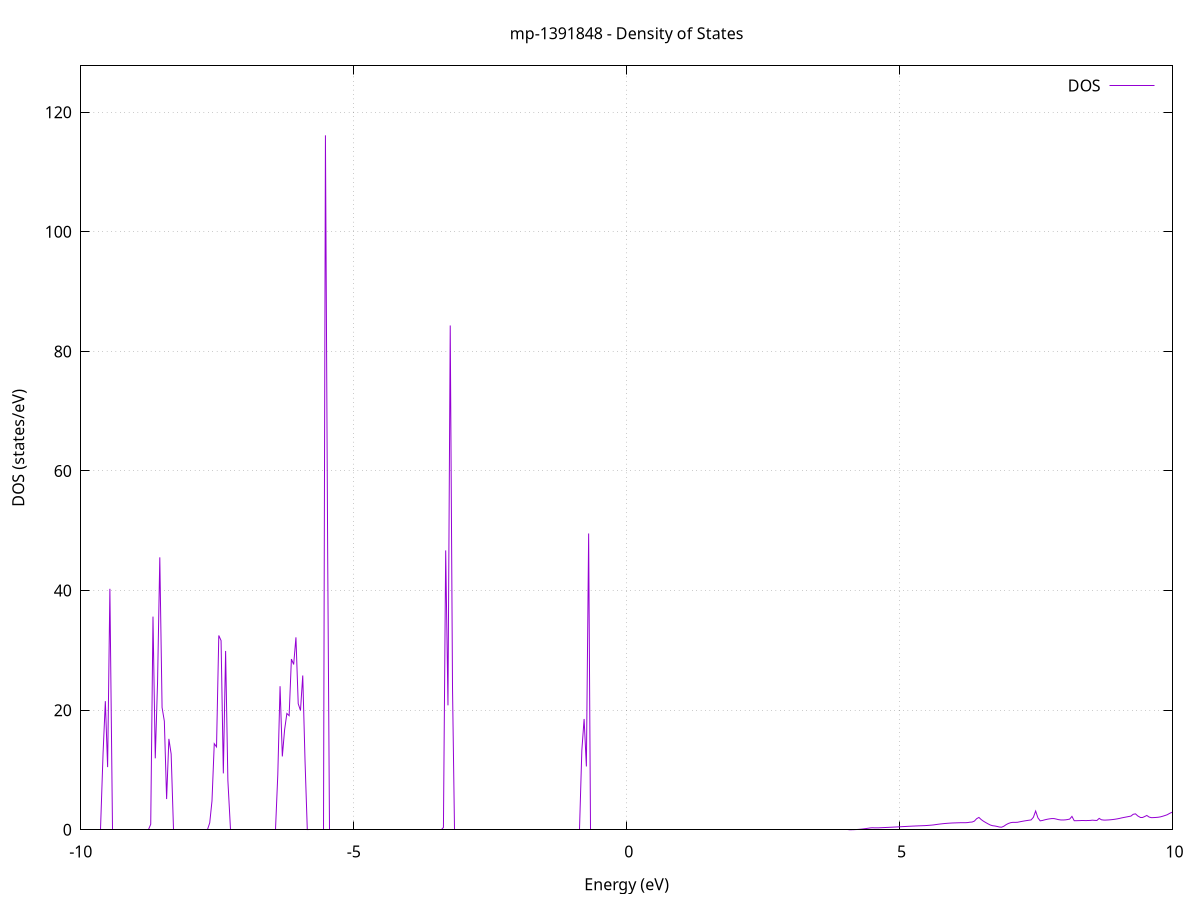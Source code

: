 set title 'mp-1391848 - Density of States'
set xlabel 'Energy (eV)'
set ylabel 'DOS (states/eV)'
set grid
set xrange [-10:10]
set yrange [0:127.742]
set xzeroaxis lt -1
set terminal png size 800,600
set output 'mp-1391848_dos_gnuplot.png'
plot '-' using 1:2 with lines title 'DOS'
-53.695600 0.000000
-53.654000 0.000000
-53.612500 0.000000
-53.570900 0.000000
-53.529300 0.000000
-53.487700 0.000000
-53.446200 0.000000
-53.404600 0.000000
-53.363000 0.000000
-53.321500 0.000000
-53.279900 0.000000
-53.238300 0.000000
-53.196800 0.000000
-53.155200 0.000000
-53.113600 0.000000
-53.072100 0.000000
-53.030500 0.000000
-52.988900 0.000000
-52.947400 0.000000
-52.905800 0.000000
-52.864200 0.000000
-52.822700 0.000000
-52.781100 0.000000
-52.739500 0.000000
-52.698000 0.000000
-52.656400 0.000000
-52.614800 0.000000
-52.573200 0.000000
-52.531700 0.000000
-52.490100 0.000000
-52.448500 0.000000
-52.407000 0.000000
-52.365400 0.000000
-52.323800 0.000000
-52.282300 0.000000
-52.240700 0.000000
-52.199100 0.000000
-52.157600 0.000000
-52.116000 0.000000
-52.074400 0.000000
-52.032900 0.000000
-51.991300 0.000000
-51.949700 0.000000
-51.908200 0.000000
-51.866600 0.000000
-51.825000 0.000000
-51.783500 0.000000
-51.741900 0.000000
-51.700300 0.000000
-51.658700 0.000000
-51.617200 0.000000
-51.575600 0.000000
-51.534000 0.000000
-51.492500 0.000000
-51.450900 0.000000
-51.409300 0.000000
-51.367800 0.000000
-51.326200 0.000000
-51.284600 0.000000
-51.243100 0.000000
-51.201500 0.000000
-51.159900 0.000000
-51.118400 0.000000
-51.076800 0.000000
-51.035200 0.000000
-50.993700 0.000000
-50.952100 0.000000
-50.910500 0.000000
-50.869000 0.000000
-50.827400 0.000000
-50.785800 0.000000
-50.744200 0.000000
-50.702700 0.000000
-50.661100 0.000000
-50.619500 0.000000
-50.578000 0.000000
-50.536400 0.000000
-50.494800 0.000000
-50.453300 0.000000
-50.411700 0.000000
-50.370100 0.000000
-50.328600 0.000000
-50.287000 0.000000
-50.245400 0.000000
-50.203900 0.000000
-50.162300 0.000000
-50.120700 0.000000
-50.079200 0.000000
-50.037600 0.000000
-49.996000 0.000000
-49.954500 0.000000
-49.912900 0.000000
-49.871300 0.000000
-49.829700 0.000000
-49.788200 0.000000
-49.746600 0.000000
-49.705000 0.000000
-49.663500 0.000000
-49.621900 0.000000
-49.580300 0.000000
-49.538800 0.000000
-49.497200 0.000000
-49.455600 0.000000
-49.414100 0.000000
-49.372500 0.000000
-49.330900 0.000000
-49.289400 0.000000
-49.247800 0.000000
-49.206200 0.000000
-49.164700 0.000000
-49.123100 0.000000
-49.081500 0.000000
-49.040000 0.000000
-48.998400 0.000000
-48.956800 0.000000
-48.915200 0.000000
-48.873700 0.000000
-48.832100 0.000000
-48.790500 0.000000
-48.749000 0.000000
-48.707400 0.000000
-48.665800 0.000000
-48.624300 0.000000
-48.582700 0.000000
-48.541100 0.000000
-48.499600 0.000000
-48.458000 0.000000
-48.416400 0.000000
-48.374900 0.000000
-48.333300 0.000000
-48.291700 0.000000
-48.250200 0.000000
-48.208600 0.000000
-48.167000 0.000000
-48.125500 0.000000
-48.083900 0.000000
-48.042300 0.000000
-48.000700 0.000000
-47.959200 0.000000
-47.917600 0.000000
-47.876000 0.000000
-47.834500 0.000000
-47.792900 0.000000
-47.751300 0.000000
-47.709800 0.000000
-47.668200 0.000000
-47.626600 0.000000
-47.585100 0.000000
-47.543500 0.000000
-47.501900 0.000000
-47.460400 0.000000
-47.418800 0.000000
-47.377200 0.000000
-47.335700 0.000000
-47.294100 0.000000
-47.252500 0.000000
-47.211000 0.000000
-47.169400 0.000000
-47.127800 0.000000
-47.086200 0.000000
-47.044700 0.000000
-47.003100 0.000000
-46.961500 0.000000
-46.920000 0.000000
-46.878400 0.000000
-46.836800 0.000000
-46.795300 0.000000
-46.753700 0.000000
-46.712100 0.000000
-46.670600 0.000000
-46.629000 0.000000
-46.587400 0.000000
-46.545900 0.000000
-46.504300 0.000000
-46.462700 0.000000
-46.421200 0.000000
-46.379600 0.000000
-46.338000 0.000000
-46.296500 0.000000
-46.254900 0.000000
-46.213300 0.000000
-46.171700 0.000000
-46.130200 0.000000
-46.088600 0.000000
-46.047000 0.000000
-46.005500 0.000000
-45.963900 0.000000
-45.922300 0.000000
-45.880800 0.000000
-45.839200 0.000000
-45.797600 0.000000
-45.756100 0.000000
-45.714500 0.000000
-45.672900 0.000000
-45.631400 0.000000
-45.589800 0.000000
-45.548200 0.000000
-45.506700 0.000000
-45.465100 0.000000
-45.423500 0.000000
-45.382000 0.000000
-45.340400 0.000000
-45.298800 0.000000
-45.257200 0.000000
-45.215700 0.000000
-45.174100 0.000000
-45.132500 0.000000
-45.091000 0.000000
-45.049400 0.000000
-45.007800 0.000000
-44.966300 0.000000
-44.924700 0.000000
-44.883100 0.000000
-44.841600 0.000000
-44.800000 0.000000
-44.758400 0.000000
-44.716900 0.000000
-44.675300 0.000000
-44.633700 0.000000
-44.592200 0.000000
-44.550600 0.000000
-44.509000 0.000000
-44.467500 0.000000
-44.425900 0.000000
-44.384300 0.000000
-44.342700 0.000000
-44.301200 0.000000
-44.259600 0.000000
-44.218000 0.000000
-44.176500 0.000000
-44.134900 0.000000
-44.093300 0.000000
-44.051800 0.000000
-44.010200 0.000000
-43.968600 0.000000
-43.927100 0.000000
-43.885500 0.000000
-43.843900 0.000000
-43.802400 0.000000
-43.760800 0.000000
-43.719200 0.000000
-43.677700 0.000000
-43.636100 0.000000
-43.594500 0.000000
-43.553000 0.000000
-43.511400 0.000000
-43.469800 0.000000
-43.428200 0.000000
-43.386700 0.000000
-43.345100 0.000000
-43.303500 0.000000
-43.262000 0.000000
-43.220400 0.000000
-43.178800 0.000000
-43.137300 0.000000
-43.095700 0.000000
-43.054100 0.000000
-43.012600 0.000000
-42.971000 0.000000
-42.929400 0.000000
-42.887900 0.000000
-42.846300 0.000000
-42.804700 0.000000
-42.763200 0.000000
-42.721600 0.000000
-42.680000 0.000000
-42.638500 0.000000
-42.596900 0.000000
-42.555300 0.000000
-42.513700 0.000000
-42.472200 0.000000
-42.430600 0.000000
-42.389000 0.000000
-42.347500 0.000000
-42.305900 0.000000
-42.264300 0.000000
-42.222800 0.000000
-42.181200 0.000000
-42.139600 0.000000
-42.098100 0.000000
-42.056500 0.000000
-42.014900 0.000000
-41.973400 0.000000
-41.931800 0.000000
-41.890200 0.000000
-41.848700 0.000000
-41.807100 0.000000
-41.765500 0.000000
-41.724000 0.000000
-41.682400 0.000000
-41.640800 0.000000
-41.599200 0.000000
-41.557700 0.000000
-41.516100 0.000000
-41.474500 0.000000
-41.433000 0.000000
-41.391400 0.000000
-41.349800 0.000000
-41.308300 0.000000
-41.266700 0.000000
-41.225100 0.000000
-41.183600 0.000000
-41.142000 0.000000
-41.100400 0.000000
-41.058900 0.000000
-41.017300 0.000000
-40.975700 0.000000
-40.934200 0.000000
-40.892600 0.000000
-40.851000 0.000000
-40.809500 0.000000
-40.767900 0.000000
-40.726300 0.000000
-40.684700 0.000000
-40.643200 0.000000
-40.601600 0.000000
-40.560000 0.000000
-40.518500 0.000000
-40.476900 0.000000
-40.435300 0.000000
-40.393800 0.000000
-40.352200 0.000000
-40.310600 0.000000
-40.269100 0.000000
-40.227500 0.000000
-40.185900 0.000000
-40.144400 0.000000
-40.102800 0.000000
-40.061200 0.000000
-40.019700 0.000000
-39.978100 0.000000
-39.936500 0.000000
-39.895000 0.000000
-39.853400 0.000000
-39.811800 0.000000
-39.770300 0.000000
-39.728700 0.000000
-39.687100 0.000000
-39.645500 0.000000
-39.604000 0.000000
-39.562400 0.000000
-39.520800 0.000000
-39.479300 0.000000
-39.437700 0.000000
-39.396100 0.000000
-39.354600 0.000000
-39.313000 0.000000
-39.271400 0.000000
-39.229900 0.000000
-39.188300 0.000000
-39.146700 0.000000
-39.105200 0.000000
-39.063600 0.000000
-39.022000 0.000000
-38.980500 0.000000
-38.938900 0.000000
-38.897300 0.000000
-38.855800 0.000000
-38.814200 0.000000
-38.772600 0.000000
-38.731000 0.000000
-38.689500 0.000000
-38.647900 0.000000
-38.606300 0.000000
-38.564800 0.000000
-38.523200 0.000000
-38.481600 0.000000
-38.440100 0.000000
-38.398500 0.000000
-38.356900 0.000000
-38.315400 0.000000
-38.273800 0.000000
-38.232200 0.000000
-38.190700 0.000000
-38.149100 0.000000
-38.107500 0.000000
-38.066000 0.000000
-38.024400 0.000000
-37.982800 0.000000
-37.941300 0.000000
-37.899700 0.000000
-37.858100 0.000000
-37.816500 0.000000
-37.775000 0.000000
-37.733400 0.000000
-37.691800 0.000000
-37.650300 0.000000
-37.608700 0.000000
-37.567100 0.000000
-37.525600 0.000000
-37.484000 0.000000
-37.442400 0.000000
-37.400900 0.000000
-37.359300 0.000000
-37.317700 0.000000
-37.276200 0.000000
-37.234600 0.000000
-37.193000 0.000000
-37.151500 0.000000
-37.109900 0.000000
-37.068300 0.000000
-37.026800 0.000000
-36.985200 0.000000
-36.943600 0.000000
-36.902000 0.000000
-36.860500 0.000000
-36.818900 0.000000
-36.777300 0.000000
-36.735800 0.000000
-36.694200 0.000000
-36.652600 0.000000
-36.611100 0.000000
-36.569500 0.000000
-36.527900 0.000000
-36.486400 0.000000
-36.444800 0.000000
-36.403200 0.000000
-36.361700 0.000000
-36.320100 0.000000
-36.278500 0.000000
-36.237000 0.000000
-36.195400 0.000000
-36.153800 0.000000
-36.112300 0.000000
-36.070700 0.000000
-36.029100 0.000000
-35.987500 0.000000
-35.946000 0.000000
-35.904400 0.000000
-35.862800 0.000000
-35.821300 0.000000
-35.779700 0.000000
-35.738100 0.000000
-35.696600 0.000000
-35.655000 0.000000
-35.613400 0.000000
-35.571900 0.000000
-35.530300 0.000000
-35.488700 0.000000
-35.447200 0.000000
-35.405600 0.000000
-35.364000 0.000000
-35.322500 0.000000
-35.280900 0.000000
-35.239300 0.000000
-35.197800 0.000000
-35.156200 0.000000
-35.114600 0.000000
-35.073000 0.000000
-35.031500 0.000000
-34.989900 0.000000
-34.948300 0.000000
-34.906800 0.000000
-34.865200 0.000000
-34.823600 0.000000
-34.782100 0.000000
-34.740500 0.000000
-34.698900 0.000000
-34.657400 0.000000
-34.615800 0.000000
-34.574200 0.000000
-34.532700 0.000000
-34.491100 0.000000
-34.449500 0.000000
-34.408000 0.000000
-34.366400 0.000000
-34.324800 0.000000
-34.283300 0.000000
-34.241700 0.000000
-34.200100 0.000000
-34.158500 0.000000
-34.117000 0.000000
-34.075400 0.000000
-34.033800 0.000000
-33.992300 0.000000
-33.950700 0.000000
-33.909100 0.000000
-33.867600 0.000000
-33.826000 0.000000
-33.784400 0.000000
-33.742900 0.000000
-33.701300 0.000000
-33.659700 0.000000
-33.618200 0.000000
-33.576600 0.000000
-33.535000 0.000000
-33.493500 0.000000
-33.451900 0.000000
-33.410300 0.000000
-33.368800 0.000000
-33.327200 0.000000
-33.285600 0.000000
-33.244000 0.000000
-33.202500 0.000000
-33.160900 0.000000
-33.119300 0.000000
-33.077800 0.000000
-33.036200 0.000000
-32.994600 0.000000
-32.953100 0.000000
-32.911500 0.000000
-32.869900 0.000000
-32.828400 0.000000
-32.786800 0.000000
-32.745200 0.000000
-32.703700 0.000000
-32.662100 0.000000
-32.620500 0.000000
-32.579000 0.000000
-32.537400 0.000000
-32.495800 0.000000
-32.454300 0.000000
-32.412700 0.000000
-32.371100 0.000000
-32.329500 0.000000
-32.288000 0.000000
-32.246400 0.000000
-32.204800 0.000000
-32.163300 0.000000
-32.121700 0.000000
-32.080100 0.000000
-32.038600 0.000000
-31.997000 0.000000
-31.955400 0.000000
-31.913900 0.000000
-31.872300 0.000000
-31.830700 0.000000
-31.789200 0.000000
-31.747600 0.000000
-31.706000 0.000000
-31.664500 0.000000
-31.622900 0.000000
-31.581300 0.000000
-31.539800 0.000000
-31.498200 0.000000
-31.456600 0.000000
-31.415000 0.000000
-31.373500 0.000000
-31.331900 0.000000
-31.290300 0.000000
-31.248800 0.000000
-31.207200 0.000000
-31.165600 0.000000
-31.124100 0.000000
-31.082500 0.000000
-31.040900 0.000000
-30.999400 0.000000
-30.957800 0.000000
-30.916200 0.000000
-30.874700 0.000000
-30.833100 0.000000
-30.791500 0.000000
-30.750000 0.000000
-30.708400 0.000000
-30.666800 0.000000
-30.625300 0.000000
-30.583700 0.000000
-30.542100 0.000000
-30.500500 0.000000
-30.459000 0.000000
-30.417400 0.000000
-30.375800 0.000000
-30.334300 0.000000
-30.292700 0.000000
-30.251100 0.000000
-30.209600 0.000000
-30.168000 0.000000
-30.126400 0.000000
-30.084900 0.000000
-30.043300 0.000000
-30.001700 0.000000
-29.960200 0.000000
-29.918600 0.000000
-29.877000 0.000000
-29.835500 0.000000
-29.793900 0.000000
-29.752300 0.000000
-29.710800 0.000000
-29.669200 0.000000
-29.627600 0.000000
-29.586000 0.000000
-29.544500 0.000000
-29.502900 0.000000
-29.461300 0.000000
-29.419800 0.000000
-29.378200 0.000000
-29.336600 0.000000
-29.295100 0.000000
-29.253500 0.000000
-29.211900 0.000000
-29.170400 0.000000
-29.128800 0.000000
-29.087200 0.000000
-29.045700 0.000000
-29.004100 0.000000
-28.962500 0.000000
-28.921000 0.000000
-28.879400 0.000000
-28.837800 0.000000
-28.796300 0.000000
-28.754700 0.000000
-28.713100 0.000000
-28.671500 0.000000
-28.630000 0.000000
-28.588400 0.000000
-28.546800 0.000000
-28.505300 0.000000
-28.463700 0.000000
-28.422100 0.000000
-28.380600 0.000000
-28.339000 0.000000
-28.297400 0.000000
-28.255900 0.000000
-28.214300 0.000000
-28.172700 0.000000
-28.131200 0.000000
-28.089600 0.000000
-28.048000 0.000000
-28.006500 0.000000
-27.964900 0.000000
-27.923300 0.000000
-27.881800 0.000000
-27.840200 0.000000
-27.798600 0.000000
-27.757000 0.000000
-27.715500 0.000000
-27.673900 0.000000
-27.632300 0.000000
-27.590800 0.000000
-27.549200 0.000000
-27.507600 0.000000
-27.466100 0.000000
-27.424500 0.000000
-27.382900 0.000000
-27.341400 0.000000
-27.299800 0.000000
-27.258200 0.000000
-27.216700 0.000000
-27.175100 0.000000
-27.133500 0.000000
-27.092000 0.000000
-27.050400 0.000000
-27.008800 0.000000
-26.967300 0.000000
-26.925700 0.000000
-26.884100 0.000000
-26.842500 0.000000
-26.801000 0.000000
-26.759400 0.000000
-26.717800 0.000000
-26.676300 0.000000
-26.634700 0.000000
-26.593100 0.000000
-26.551600 0.000000
-26.510000 0.000000
-26.468400 0.000000
-26.426900 0.000000
-26.385300 0.000000
-26.343700 0.000000
-26.302200 0.000000
-26.260600 0.000000
-26.219000 0.000000
-26.177500 6.911100
-26.135900 44.151900
-26.094300 0.000000
-26.052800 0.000000
-26.011200 0.000000
-25.969600 0.000000
-25.928000 0.000000
-25.886500 0.000000
-25.844900 0.000000
-25.803300 0.000000
-25.761800 0.000000
-25.720200 0.000000
-25.678600 0.000000
-25.637100 0.000000
-25.595500 55.895100
-25.553900 0.000000
-25.512400 0.000000
-25.470800 0.000000
-25.429200 0.000000
-25.387700 0.000000
-25.346100 25.539200
-25.304500 81.131500
-25.263000 0.000000
-25.221400 0.000000
-25.179800 0.000000
-25.138300 0.000000
-25.096700 0.000000
-25.055100 0.000000
-25.013500 0.000000
-24.972000 0.000000
-24.930400 0.000000
-24.888800 0.000000
-24.847300 0.000000
-24.805700 0.000000
-24.764100 0.000000
-24.722600 0.000000
-24.681000 0.000000
-24.639400 0.000000
-24.597900 0.000000
-24.556300 0.000000
-24.514700 0.000000
-24.473200 0.000000
-24.431600 0.000000
-24.390000 0.000000
-24.348500 0.000000
-24.306900 0.000000
-24.265300 0.000000
-24.223800 0.000000
-24.182200 0.000000
-24.140600 0.000000
-24.099000 0.000000
-24.057500 0.000000
-24.015900 0.000000
-23.974300 0.000000
-23.932800 0.000000
-23.891200 0.000000
-23.849600 0.000000
-23.808100 0.000000
-23.766500 0.000000
-23.724900 0.000000
-23.683400 0.000000
-23.641800 0.000000
-23.600200 0.000000
-23.558700 0.000000
-23.517100 0.000000
-23.475500 0.000000
-23.434000 0.000000
-23.392400 0.000000
-23.350800 0.000000
-23.309300 0.000000
-23.267700 0.000000
-23.226100 0.000000
-23.184500 0.000000
-23.143000 0.000000
-23.101400 0.000000
-23.059800 0.000000
-23.018300 0.000000
-22.976700 0.000000
-22.935100 0.000000
-22.893600 0.000000
-22.852000 0.000000
-22.810400 0.000000
-22.768900 0.000000
-22.727300 0.000000
-22.685700 0.000000
-22.644200 0.000000
-22.602600 0.000000
-22.561000 0.000000
-22.519500 0.000000
-22.477900 0.000000
-22.436300 0.000000
-22.394800 0.000000
-22.353200 0.000000
-22.311600 0.000000
-22.270000 0.000000
-22.228500 0.000000
-22.186900 0.000000
-22.145300 0.000000
-22.103800 0.000000
-22.062200 0.000000
-22.020600 0.000000
-21.979100 0.000000
-21.937500 0.000000
-21.895900 0.000000
-21.854400 0.000000
-21.812800 0.000000
-21.771200 0.000000
-21.729700 0.000000
-21.688100 0.000000
-21.646500 0.000000
-21.605000 0.000000
-21.563400 0.000000
-21.521800 0.000000
-21.480300 0.000000
-21.438700 0.000000
-21.397100 0.000000
-21.355500 0.000000
-21.314000 0.000000
-21.272400 0.000000
-21.230800 0.000000
-21.189300 0.000000
-21.147700 0.000000
-21.106100 0.000000
-21.064600 0.000000
-21.023000 0.000000
-20.981400 0.000000
-20.939900 0.000000
-20.898300 0.000000
-20.856700 0.000000
-20.815200 0.000000
-20.773600 0.000000
-20.732000 0.000000
-20.690500 0.000000
-20.648900 0.000000
-20.607300 0.000000
-20.565800 0.000000
-20.524200 0.000000
-20.482600 0.000000
-20.441000 0.000000
-20.399500 0.000000
-20.357900 0.000000
-20.316300 0.000000
-20.274800 0.000000
-20.233200 0.000000
-20.191600 0.000000
-20.150100 0.000000
-20.108500 0.000000
-20.066900 0.000000
-20.025400 0.000000
-19.983800 0.000000
-19.942200 0.000000
-19.900700 0.000000
-19.859100 0.000000
-19.817500 0.000000
-19.776000 0.000000
-19.734400 0.000000
-19.692800 0.000000
-19.651300 0.000000
-19.609700 0.000000
-19.568100 0.000000
-19.526500 0.000000
-19.485000 0.000000
-19.443400 0.000000
-19.401800 0.000000
-19.360300 0.000000
-19.318700 0.000000
-19.277100 0.000000
-19.235600 0.000000
-19.194000 0.000000
-19.152400 0.000000
-19.110900 0.000000
-19.069300 0.000000
-19.027700 0.000000
-18.986200 0.000000
-18.944600 0.000000
-18.903000 0.000000
-18.861500 0.000000
-18.819900 0.000000
-18.778300 0.000000
-18.736800 0.000000
-18.695200 0.000000
-18.653600 0.000000
-18.612000 0.000000
-18.570500 0.000000
-18.528900 0.000000
-18.487300 0.000000
-18.445800 0.000000
-18.404200 0.000000
-18.362600 0.000000
-18.321100 0.000000
-18.279500 0.000000
-18.237900 0.000000
-18.196400 0.000000
-18.154800 0.000000
-18.113200 0.000000
-18.071700 0.000000
-18.030100 0.000000
-17.988500 0.000000
-17.947000 0.000000
-17.905400 0.000000
-17.863800 0.000000
-17.822300 0.000000
-17.780700 0.000000
-17.739100 0.000000
-17.697500 0.000000
-17.656000 0.000000
-17.614400 0.000000
-17.572800 0.000000
-17.531300 0.000000
-17.489700 0.000000
-17.448100 0.000000
-17.406600 0.000000
-17.365000 0.000000
-17.323400 0.000000
-17.281900 0.000000
-17.240300 0.000000
-17.198700 0.000000
-17.157200 0.000000
-17.115600 0.000000
-17.074000 0.000000
-17.032500 0.000000
-16.990900 0.000000
-16.949300 0.000000
-16.907800 0.000000
-16.866200 0.000000
-16.824600 0.000000
-16.783000 0.000000
-16.741500 0.000000
-16.699900 0.000000
-16.658300 0.000000
-16.616800 0.000000
-16.575200 0.000000
-16.533600 0.000000
-16.492100 0.000000
-16.450500 0.000000
-16.408900 0.000000
-16.367400 0.000000
-16.325800 0.000000
-16.284200 0.000000
-16.242700 0.000000
-16.201100 0.000000
-16.159500 0.000000
-16.118000 0.000000
-16.076400 0.000000
-16.034800 0.000000
-15.993300 0.000000
-15.951700 0.000000
-15.910100 0.000000
-15.868500 0.000000
-15.827000 0.000000
-15.785400 0.000000
-15.743800 0.000000
-15.702300 0.000000
-15.660700 0.000000
-15.619100 0.000000
-15.577600 0.000000
-15.536000 0.000000
-15.494400 0.000000
-15.452900 0.000000
-15.411300 0.000000
-15.369700 0.000000
-15.328200 0.000000
-15.286600 0.000000
-15.245000 0.000000
-15.203500 0.000000
-15.161900 0.000000
-15.120300 0.000000
-15.078800 0.000000
-15.037200 0.000000
-14.995600 0.000000
-14.954000 0.000000
-14.912500 0.000000
-14.870900 0.000000
-14.829300 0.000000
-14.787800 0.000000
-14.746200 0.000000
-14.704600 0.000000
-14.663100 0.000000
-14.621500 0.000000
-14.579900 0.000000
-14.538400 0.000000
-14.496800 0.000000
-14.455200 0.000000
-14.413700 0.000000
-14.372100 0.000000
-14.330500 0.000000
-14.289000 0.000000
-14.247400 0.000000
-14.205800 0.000000
-14.164300 0.000000
-14.122700 0.000000
-14.081100 0.000000
-14.039500 0.000000
-13.998000 0.000000
-13.956400 0.000000
-13.914800 0.000000
-13.873300 0.000000
-13.831700 0.000000
-13.790100 0.000000
-13.748600 0.000000
-13.707000 0.000000
-13.665400 0.000000
-13.623900 0.000000
-13.582300 0.000000
-13.540700 0.000000
-13.499200 0.000000
-13.457600 0.000000
-13.416000 0.000000
-13.374500 0.000000
-13.332900 0.000000
-13.291300 0.000000
-13.249800 0.000000
-13.208200 0.000000
-13.166600 0.000000
-13.125000 0.000000
-13.083500 0.000000
-13.041900 0.000000
-13.000300 0.000000
-12.958800 0.000000
-12.917200 0.000000
-12.875600 0.000000
-12.834100 0.000000
-12.792500 0.000000
-12.750900 0.000000
-12.709400 0.000000
-12.667800 0.000000
-12.626200 0.000000
-12.584700 0.000000
-12.543100 0.000000
-12.501500 0.000000
-12.460000 0.000000
-12.418400 0.000000
-12.376800 0.000000
-12.335300 0.000000
-12.293700 0.000000
-12.252100 0.000000
-12.210500 0.000000
-12.169000 0.000000
-12.127400 0.000000
-12.085800 0.000000
-12.044300 0.000000
-12.002700 0.000000
-11.961100 0.000000
-11.919600 0.000000
-11.878000 0.000000
-11.836400 0.000000
-11.794900 0.000000
-11.753300 0.000000
-11.711700 0.000000
-11.670200 0.000000
-11.628600 0.000000
-11.587000 0.000000
-11.545500 0.000000
-11.503900 0.000000
-11.462300 0.000000
-11.420800 0.000000
-11.379200 0.000000
-11.337600 0.000000
-11.296000 0.000000
-11.254500 0.000000
-11.212900 0.000000
-11.171300 0.000000
-11.129800 0.000000
-11.088200 0.000000
-11.046600 0.000000
-11.005100 0.000000
-10.963500 0.000000
-10.921900 0.000000
-10.880400 0.000000
-10.838800 0.000000
-10.797200 0.000000
-10.755700 0.000000
-10.714100 0.000000
-10.672500 0.000000
-10.631000 0.000000
-10.589400 0.000000
-10.547800 0.000000
-10.506300 0.000000
-10.464700 0.000000
-10.423100 0.000000
-10.381500 0.000000
-10.340000 0.000000
-10.298400 0.000000
-10.256800 0.000000
-10.215300 0.000000
-10.173700 0.000000
-10.132100 0.000000
-10.090600 0.000000
-10.049000 0.000000
-10.007400 0.000000
-9.965900 0.000000
-9.924300 0.000000
-9.882700 0.000000
-9.841200 0.000000
-9.799600 0.000000
-9.758000 0.000000
-9.716500 0.000000
-9.674900 0.000000
-9.633300 0.000000
-9.591800 12.815300
-9.550200 21.508200
-9.508600 10.475900
-9.467000 40.300000
-9.425500 0.000000
-9.383900 0.000000
-9.342300 0.000000
-9.300800 0.000000
-9.259200 0.000000
-9.217600 0.000000
-9.176100 0.000000
-9.134500 0.000000
-9.092900 0.000000
-9.051400 0.000000
-9.009800 0.000000
-8.968200 0.000000
-8.926700 0.000000
-8.885100 0.000000
-8.843500 0.000000
-8.802000 0.000000
-8.760400 0.000000
-8.718800 0.917500
-8.677300 35.648200
-8.635700 11.943600
-8.594100 24.536000
-8.552500 45.555100
-8.511000 20.457600
-8.469400 18.163400
-8.427800 5.141400
-8.386300 15.203300
-8.344700 12.674300
-8.303100 0.000000
-8.261600 0.000000
-8.220000 0.000000
-8.178400 0.000000
-8.136900 0.000000
-8.095300 0.000000
-8.053700 0.000000
-8.012200 0.000000
-7.970600 0.000000
-7.929000 0.000000
-7.887500 0.000000
-7.845900 0.000000
-7.804300 0.000000
-7.762800 0.000000
-7.721200 0.000000
-7.679600 0.000000
-7.638000 1.150400
-7.596500 4.813800
-7.554900 14.396400
-7.513300 13.866800
-7.471800 32.492700
-7.430200 31.633600
-7.388600 9.430900
-7.347100 29.902500
-7.305500 8.267100
-7.263900 0.000000
-7.222400 0.000000
-7.180800 0.000000
-7.139200 0.000000
-7.097700 0.000000
-7.056100 0.000000
-7.014500 0.000000
-6.973000 0.000000
-6.931400 0.000000
-6.889800 0.000000
-6.848300 0.000000
-6.806700 0.000000
-6.765100 0.000000
-6.723500 0.000000
-6.682000 0.000000
-6.640400 0.000000
-6.598800 0.000000
-6.557300 0.000000
-6.515700 0.000000
-6.474100 0.000000
-6.432600 0.000000
-6.391000 9.188400
-6.349400 24.003600
-6.307900 12.261100
-6.266300 16.710400
-6.224700 19.450800
-6.183200 19.085800
-6.141600 28.547800
-6.100000 27.644200
-6.058500 32.180200
-6.016900 21.078900
-5.975300 19.945500
-5.933800 25.804200
-5.892200 11.591100
-5.850600 0.032700
-5.809000 0.000000
-5.767500 0.000000
-5.725900 0.000000
-5.684300 0.000000
-5.642800 0.000000
-5.601200 0.000000
-5.559600 0.000000
-5.518100 116.129200
-5.476500 45.411700
-5.434900 0.000000
-5.393400 0.000000
-5.351800 0.000000
-5.310200 0.000000
-5.268700 0.000000
-5.227100 0.000000
-5.185500 0.000000
-5.144000 0.000000
-5.102400 0.000000
-5.060800 0.000000
-5.019300 0.000000
-4.977700 0.000000
-4.936100 0.000000
-4.894600 0.000000
-4.853000 0.000000
-4.811400 0.000000
-4.769800 0.000000
-4.728300 0.000000
-4.686700 0.000000
-4.645100 0.000000
-4.603600 0.000000
-4.562000 0.000000
-4.520400 0.000000
-4.478900 0.000000
-4.437300 0.000000
-4.395700 0.000000
-4.354200 0.000000
-4.312600 0.000000
-4.271000 0.000000
-4.229500 0.000000
-4.187900 0.000000
-4.146300 0.000000
-4.104800 0.000000
-4.063200 0.000000
-4.021600 0.000000
-3.980100 0.000000
-3.938500 0.000000
-3.896900 0.000000
-3.855300 0.000000
-3.813800 0.000000
-3.772200 0.000000
-3.730600 0.000000
-3.689100 0.000000
-3.647500 0.000000
-3.605900 0.000000
-3.564400 0.000000
-3.522800 0.000000
-3.481200 0.000000
-3.439700 0.000000
-3.398100 0.000000
-3.356500 0.386900
-3.315000 46.717600
-3.273400 20.804800
-3.231800 84.330300
-3.190300 23.908900
-3.148700 0.000000
-3.107100 0.000000
-3.065600 0.000000
-3.024000 0.000000
-2.982400 0.000000
-2.940800 0.000000
-2.899300 0.000000
-2.857700 0.000000
-2.816100 0.000000
-2.774600 0.000000
-2.733000 0.000000
-2.691400 0.000000
-2.649900 0.000000
-2.608300 0.000000
-2.566700 0.000000
-2.525200 0.000000
-2.483600 0.000000
-2.442000 0.000000
-2.400500 0.000000
-2.358900 0.000000
-2.317300 0.000000
-2.275800 0.000000
-2.234200 0.000000
-2.192600 0.000000
-2.151100 0.000000
-2.109500 0.000000
-2.067900 0.000000
-2.026300 0.000000
-1.984800 0.000000
-1.943200 0.000000
-1.901600 0.000000
-1.860100 0.000000
-1.818500 0.000000
-1.776900 0.000000
-1.735400 0.000000
-1.693800 0.000000
-1.652200 0.000000
-1.610700 0.000000
-1.569100 0.000000
-1.527500 0.000000
-1.486000 0.000000
-1.444400 0.000000
-1.402800 0.000000
-1.361300 0.000000
-1.319700 0.000000
-1.278100 0.000000
-1.236600 0.000000
-1.195000 0.000000
-1.153400 0.000000
-1.111800 0.000000
-1.070300 0.000000
-1.028700 0.000000
-0.987100 0.000000
-0.945600 0.000000
-0.904000 0.000000
-0.862400 0.000000
-0.820900 13.276100
-0.779300 18.527000
-0.737700 10.592700
-0.696200 49.546600
-0.654600 0.000000
-0.613000 0.000000
-0.571500 0.000000
-0.529900 0.000000
-0.488300 0.000000
-0.446800 0.000000
-0.405200 0.000000
-0.363600 0.000000
-0.322100 0.000000
-0.280500 0.000000
-0.238900 0.000000
-0.197300 0.000000
-0.155800 0.000000
-0.114200 0.000000
-0.072600 0.000000
-0.031100 0.000000
0.010500 0.000000
0.052100 0.000000
0.093600 0.000000
0.135200 0.000000
0.176800 0.000000
0.218300 0.000000
0.259900 0.000000
0.301500 0.000000
0.343000 0.000000
0.384600 0.000000
0.426200 0.000000
0.467700 0.000000
0.509300 0.000000
0.550900 0.000000
0.592400 0.000000
0.634000 0.000000
0.675600 0.000000
0.717200 0.000000
0.758700 0.000000
0.800300 0.000000
0.841900 0.000000
0.883400 0.000000
0.925000 0.000000
0.966600 0.000000
1.008100 0.000000
1.049700 0.000000
1.091300 0.000000
1.132800 0.000000
1.174400 0.000000
1.216000 0.000000
1.257500 0.000000
1.299100 0.000000
1.340700 0.000000
1.382200 0.000000
1.423800 0.000000
1.465400 0.000000
1.506900 0.000000
1.548500 0.000000
1.590100 0.000000
1.631700 0.000000
1.673200 0.000000
1.714800 0.000000
1.756400 0.000000
1.797900 0.000000
1.839500 0.000000
1.881100 0.000000
1.922600 0.000000
1.964200 0.000000
2.005800 0.000000
2.047300 0.000000
2.088900 0.000000
2.130500 0.000000
2.172000 0.000000
2.213600 0.000000
2.255200 0.000000
2.296700 0.000000
2.338300 0.000000
2.379900 0.000000
2.421400 0.000000
2.463000 0.000000
2.504600 0.000000
2.546200 0.000000
2.587700 0.000000
2.629300 0.000000
2.670900 0.000000
2.712400 0.000000
2.754000 0.000000
2.795600 0.000000
2.837100 0.000000
2.878700 0.000000
2.920300 0.000000
2.961800 0.000000
3.003400 0.000000
3.045000 0.000000
3.086500 0.000000
3.128100 0.000000
3.169700 0.000000
3.211200 0.000000
3.252800 0.000000
3.294400 0.000000
3.335900 0.000000
3.377500 0.000000
3.419100 0.000000
3.460700 0.000000
3.502200 0.000000
3.543800 0.000000
3.585400 0.000000
3.626900 0.000000
3.668500 0.000000
3.710100 0.000000
3.751600 0.000000
3.793200 0.000000
3.834800 0.000000
3.876300 0.000000
3.917900 0.000000
3.959500 0.000000
4.001000 0.000000
4.042600 0.000000
4.084200 0.000500
4.125700 0.006600
4.167300 0.019700
4.208900 0.039900
4.250400 0.067200
4.292000 0.101500
4.333600 0.142800
4.375200 0.191200
4.416700 0.246700
4.458300 0.308900
4.499900 0.341000
4.541400 0.322800
4.583000 0.319600
4.624600 0.331100
4.666100 0.348400
4.707700 0.366000
4.749300 0.383900
4.790800 0.402100
4.832400 0.420700
4.874000 0.439600
4.915500 0.458800
4.957100 0.478300
4.998700 0.498200
5.040200 0.518300
5.081800 0.538800
5.123400 0.559400
5.164900 0.579500
5.206500 0.598900
5.248100 0.617100
5.289700 0.634300
5.331200 0.650500
5.372800 0.665500
5.414400 0.679500
5.455900 0.694000
5.497500 0.715300
5.539100 0.743000
5.580600 0.775000
5.622200 0.812000
5.663800 0.869500
5.705300 0.921900
5.746900 0.969200
5.788500 1.011300
5.830000 1.048400
5.871600 1.080300
5.913200 1.107200
5.954700 1.128900
5.996300 1.145500
6.037900 1.157100
6.079400 1.171300
6.121000 1.181200
6.162600 1.184000
6.204200 1.179700
6.245700 1.203900
6.287300 1.266100
6.328900 1.293200
6.370400 1.448500
6.412000 1.854800
6.453600 2.064000
6.495100 1.710000
6.536700 1.436000
6.578300 1.208100
6.619800 0.996600
6.661400 0.801500
6.703000 0.681900
6.744500 0.634300
6.786100 0.558200
6.827700 0.460900
6.869200 0.432100
6.910800 0.596100
6.952400 0.860800
6.993900 1.057200
7.035500 1.185400
7.077100 1.245200
7.118700 1.236800
7.160200 1.255500
7.201800 1.334300
7.243400 1.407500
7.284900 1.475000
7.326500 1.536900
7.368100 1.593200
7.409600 1.645900
7.451200 2.080800
7.492800 3.135100
7.534300 2.005400
7.575900 1.492600
7.617500 1.557600
7.659000 1.661800
7.700600 1.750500
7.742200 1.819500
7.783700 1.868900
7.825300 1.880200
7.866900 1.798900
7.908400 1.702600
7.950000 1.646300
7.991600 1.634900
8.033200 1.654800
8.074700 1.706100
8.116300 1.786300
8.157900 2.237400
8.199400 1.516100
8.241000 1.521100
8.282600 1.525700
8.324100 1.528600
8.365700 1.528500
8.407300 1.539000
8.448800 1.549600
8.490400 1.559600
8.532000 1.606500
8.573500 1.573300
8.615100 1.557200
8.656700 1.906100
8.698200 1.671900
8.739800 1.622600
8.781400 1.623400
8.822900 1.644200
8.864500 1.672700
8.906100 1.713300
8.947700 1.765900
8.989200 1.828400
9.030800 1.904600
9.072400 1.992600
9.113900 2.067500
9.155500 2.141500
9.197100 2.214700
9.238600 2.289000
9.280200 2.589900
9.321800 2.663000
9.363300 2.316400
9.404900 2.080100
9.446500 2.080500
9.488000 2.205200
9.529600 2.393300
9.571200 2.130900
9.612700 2.025900
9.654300 2.038800
9.695900 2.061500
9.737400 2.094400
9.779000 2.160100
9.820600 2.263600
9.862200 2.386100
9.903700 2.515900
9.945300 2.733300
9.986900 2.906300
10.028400 3.075400
10.070000 3.198900
10.111600 3.296900
10.153100 3.373500
10.194700 3.428800
10.236300 3.464800
10.277800 3.497700
10.319400 3.461000
10.361000 3.368300
10.402500 3.248400
10.444100 3.057600
10.485700 2.732100
10.527200 2.422800
10.568800 2.208400
10.610400 2.020200
10.651900 1.850900
10.693500 1.773900
10.735100 1.624400
10.776700 1.275600
10.818200 1.140600
10.859800 1.073700
10.901400 1.087000
10.942900 1.285700
10.984500 1.619800
11.026100 2.017800
11.067600 2.867100
11.109200 3.842600
11.150800 4.077200
11.192300 4.638800
11.233900 4.818100
11.275500 4.820200
11.317000 4.646000
11.358600 4.285500
11.400200 3.917000
11.441700 2.972800
11.483300 2.379300
11.524900 1.923600
11.566400 2.062900
11.608000 2.159300
11.649600 2.278600
11.691200 2.603100
11.732700 2.976800
11.774300 3.394100
11.815900 3.683900
11.857400 3.908500
11.899000 4.222600
11.940600 3.777700
11.982100 3.487200
12.023700 3.318900
12.065300 3.114900
12.106800 2.956900
12.148400 2.832100
12.190000 2.745300
12.231500 2.780500
12.273100 3.016500
12.314700 3.499500
12.356200 3.894400
12.397800 4.087500
12.439400 4.220500
12.480900 4.065000
12.522500 3.952100
12.564100 4.233500
12.605700 4.538800
12.647200 4.677600
12.688800 4.528800
12.730400 4.308800
12.771900 4.691300
12.813500 4.586600
12.855100 3.651600
12.896600 3.253900
12.938200 2.720600
12.979800 2.309200
13.021300 2.201000
13.062900 2.110700
13.104500 2.027000
13.146000 1.949900
13.187600 1.879600
13.229200 1.821500
13.270700 1.778800
13.312300 1.767600
13.353900 1.851000
13.395400 2.014200
13.437000 2.247800
13.478600 2.720200
13.520200 3.321700
13.561700 3.905900
13.603300 4.272700
13.644900 3.847600
13.686400 3.141100
13.728000 2.821400
13.769600 2.613800
13.811100 2.606000
13.852700 2.752300
13.894300 2.993500
13.935800 5.097200
13.977400 5.203400
14.019000 3.618200
14.060500 3.272900
14.102100 3.123300
14.143700 3.107000
14.185200 3.224000
14.226800 3.029700
14.268400 2.858100
14.309900 3.762200
14.351500 3.412100
14.393100 3.005200
14.434700 3.094200
14.476200 3.135600
14.517800 3.109500
14.559400 3.164500
14.600900 3.178700
14.642500 3.065000
14.684100 2.949000
14.725600 2.823500
14.767200 2.697100
14.808800 2.619600
14.850300 2.842400
14.891900 3.251900
14.933500 3.524000
14.975000 3.756900
15.016600 4.058700
15.058200 4.446200
15.099700 4.821900
15.141300 5.209900
15.182900 5.555200
15.224400 5.476000
15.266000 4.846800
15.307600 4.613100
15.349200 5.554800
15.390700 4.197900
15.432300 4.293200
15.473900 4.751300
15.515400 4.957400
15.557000 4.689900
15.598600 4.397000
15.640100 4.085200
15.681700 3.752200
15.723300 4.225200
15.764800 4.329100
15.806400 3.971800
15.848000 3.813300
15.889500 3.812500
15.931100 4.124200
15.972700 4.578100
16.014200 4.741100
16.055800 4.566900
16.097400 4.358600
16.138900 4.232200
16.180500 4.081000
16.222100 3.909900
16.263700 3.820400
16.305200 3.645900
16.346800 3.557700
16.388400 2.972800
16.429900 2.672200
16.471500 2.896900
16.513100 3.394700
16.554600 4.420300
16.596200 5.302200
16.637800 4.675400
16.679300 4.257400
16.720900 3.782100
16.762500 3.283400
16.804000 2.934700
16.845600 2.865600
16.887200 2.967400
16.928700 3.066600
16.970300 3.136900
17.011900 3.551900
17.053400 3.575700
17.095000 3.493600
17.136600 3.143000
17.178200 2.464200
17.219700 1.403600
17.261300 1.330200
17.302900 1.418200
17.344400 1.576800
17.386000 1.787900
17.427600 2.028700
17.469100 2.300200
17.510700 2.591600
17.552300 2.850500
17.593800 3.094800
17.635400 3.987200
17.677000 3.399900
17.718500 2.717400
17.760100 2.616800
17.801700 2.579900
17.843200 2.640100
17.884800 2.742000
17.926400 2.973000
17.967900 3.334200
18.009500 4.710200
18.051100 4.413800
18.092700 4.631700
18.134200 4.735200
18.175800 4.668900
18.217400 4.361100
18.258900 4.108600
18.300500 5.242700
18.342100 5.462400
18.383600 5.322500
18.425200 5.256700
18.466800 4.802700
18.508300 4.542900
18.549900 4.437300
18.591500 4.599300
18.633000 4.786600
18.674600 4.912900
18.716200 4.830400
18.757700 4.536300
18.799300 4.329800
18.840900 4.161900
18.882400 4.001100
18.924000 3.380000
18.965600 3.223900
19.007200 3.814800
19.048700 4.090700
19.090300 4.902600
19.131900 4.922800
19.173400 5.098300
19.215000 4.875300
19.256600 4.504900
19.298100 4.128700
19.339700 3.963700
19.381300 3.898700
19.422800 3.847200
19.464400 3.832400
19.506000 3.900000
19.547500 3.905200
19.589100 3.896100
19.630700 3.942400
19.672200 4.075900
19.713800 4.243400
19.755400 4.444600
19.796900 4.634800
19.838500 4.514900
19.880100 4.634900
19.921700 4.569200
19.963200 4.190300
20.004800 3.930000
20.046400 3.761300
20.087900 3.715300
20.129500 3.582400
20.171100 3.666200
20.212600 3.746200
20.254200 3.767300
20.295800 3.874300
20.337300 4.018100
20.378900 4.226700
20.420500 4.195000
20.462000 3.507600
20.503600 2.534900
20.545200 2.184700
20.586700 1.994800
20.628300 1.999700
20.669900 2.323500
20.711400 2.744100
20.753000 2.974300
20.794600 3.160300
20.836200 3.283800
20.877700 3.329100
20.919300 3.376800
20.960900 3.397600
21.002400 3.332100
21.044000 3.269100
21.085600 3.170500
21.127100 3.037400
21.168700 2.860000
21.210300 2.648100
21.251800 2.392300
21.293400 2.097100
21.335000 1.892700
21.376500 1.749500
21.418100 1.711800
21.459700 1.976300
21.501200 2.901300
21.542800 3.618100
21.584400 3.657300
21.625900 3.602000
21.667500 3.392700
21.709100 3.197300
21.750700 3.059500
21.792200 2.959800
21.833800 2.828500
21.875400 2.467600
21.916900 2.356000
21.958500 2.307400
22.000100 2.359100
22.041600 2.313100
22.083200 2.234200
22.124800 2.237000
22.166300 2.360900
22.207900 2.441200
22.249500 2.453500
22.291000 2.409600
22.332600 2.359400
22.374200 2.171600
22.415700 1.761200
22.457300 1.936400
22.498900 2.169500
22.540400 2.768100
22.582000 3.838200
22.623600 4.893300
22.665200 4.455900
22.706700 4.584600
22.748300 9.771800
22.789900 4.854500
22.831400 4.511100
22.873000 4.597600
22.914600 3.811300
22.956100 1.214800
22.997700 1.286300
23.039300 2.067300
23.080800 3.087000
23.122400 4.377900
23.164000 6.144000
23.205500 6.311100
23.247100 5.585500
23.288700 4.760300
23.330200 4.153100
23.371800 4.119300
23.413400 4.393000
23.454900 4.778900
23.496500 4.752800
23.538100 5.329300
23.579700 5.684600
23.621200 5.957100
23.662800 4.715900
23.704400 3.973900
23.745900 3.007800
23.787500 2.448300
23.829100 3.466300
23.870600 2.922900
23.912200 3.725300
23.953800 4.325800
23.995300 4.980200
24.036900 5.686200
24.078500 6.171000
24.120000 6.456300
24.161600 7.353500
24.203200 4.612200
24.244700 2.672500
24.286300 1.152400
24.327900 0.646500
24.369400 5.197500
24.411000 5.660900
24.452600 5.916400
24.494200 7.707100
24.535700 8.651800
24.577300 9.521300
24.618900 8.241600
24.660400 7.259900
24.702000 6.760700
24.743600 7.241900
24.785100 8.326400
24.826700 7.141800
24.868300 4.363100
24.909800 4.305500
24.951400 4.890000
24.993000 7.925000
25.034500 7.774700
25.076100 6.101900
25.117700 5.310500
25.159200 4.269100
25.200800 3.114200
25.242400 2.061400
25.283900 1.419700
25.325500 1.167600
25.367100 0.960900
25.408700 0.799300
25.450200 0.682600
25.491800 0.579300
25.533400 0.463700
25.574900 0.492800
25.616500 0.374300
25.658100 0.041000
25.699600 0.000000
25.741200 0.000000
25.782800 0.000000
25.824300 0.000000
25.865900 0.000000
25.907500 0.000000
25.949000 0.000000
25.990600 0.000000
26.032200 0.000000
26.073700 0.000000
26.115300 0.000000
26.156900 0.000000
26.198400 0.000000
26.240000 0.000000
26.281600 0.000000
26.323200 0.000000
26.364700 0.000000
26.406300 0.000000
26.447900 0.000000
26.489400 0.000000
26.531000 0.000000
26.572600 0.000000
26.614100 0.000000
26.655700 0.000000
26.697300 0.000000
26.738800 0.000000
26.780400 0.000000
26.822000 0.000000
26.863500 0.000000
26.905100 0.000000
26.946700 0.000000
26.988200 0.000000
27.029800 0.000000
27.071400 0.000000
27.112900 0.000000
27.154500 0.000000
27.196100 0.000000
27.237700 0.000000
27.279200 0.000000
27.320800 0.000000
27.362400 0.000000
27.403900 0.000000
27.445500 0.000000
27.487100 0.000000
27.528600 0.000000
27.570200 0.000000
27.611800 0.000000
27.653300 0.000000
27.694900 0.000000
27.736500 0.000000
27.778000 0.000000
27.819600 0.000000
27.861200 0.000000
27.902700 0.000000
27.944300 0.000000
27.985900 0.000000
28.027400 0.000000
28.069000 0.000000
28.110600 0.000000
28.152200 0.000000
28.193700 0.000000
28.235300 0.000000
28.276900 0.000000
28.318400 0.000000
28.360000 0.000000
28.401600 0.000000
28.443100 0.000000
28.484700 0.000000
28.526300 0.000000
28.567800 0.000000
28.609400 0.000000
28.651000 0.000000
28.692500 0.000000
28.734100 0.000000
28.775700 0.000000
28.817200 0.000000
28.858800 0.000000
28.900400 0.000000
28.941900 0.000000
28.983500 0.000000
29.025100 0.000000
29.066700 0.000000
29.108200 0.000000
29.149800 0.000000
29.191400 0.000000
29.232900 0.000000
29.274500 0.000000
29.316100 0.000000
29.357600 0.000000
29.399200 0.000000
29.440800 0.000000
e
